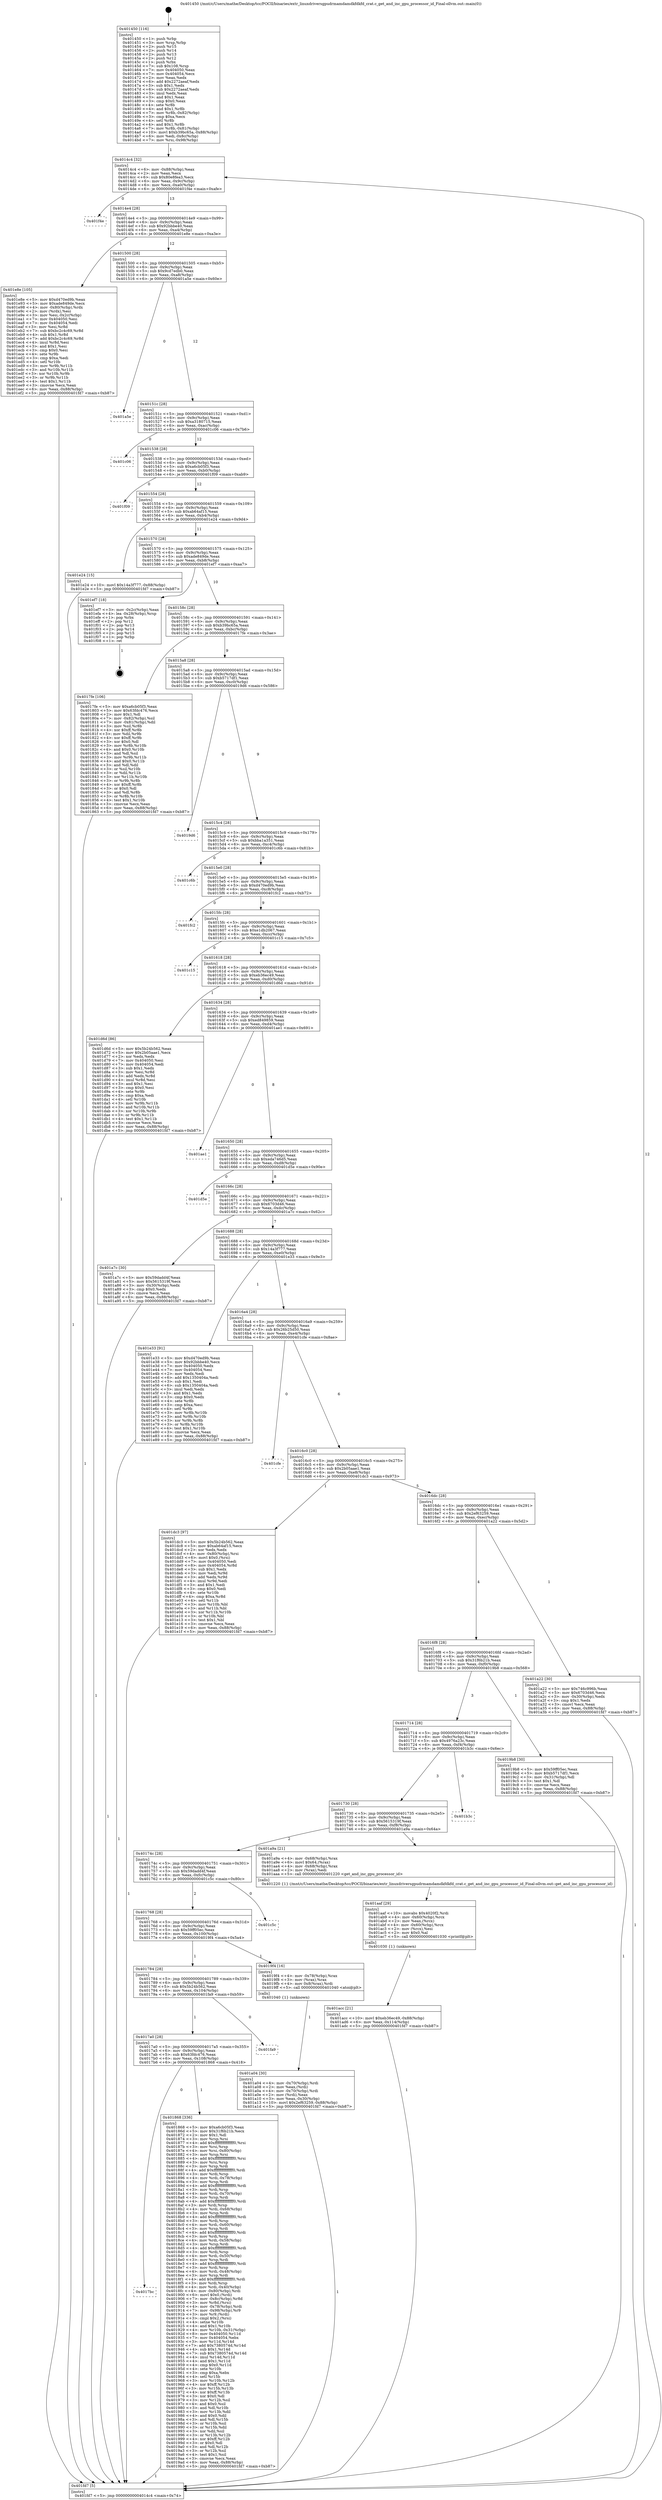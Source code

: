digraph "0x401450" {
  label = "0x401450 (/mnt/c/Users/mathe/Desktop/tcc/POCII/binaries/extr_linuxdriversgpudrmamdamdkfdkfd_crat.c_get_and_inc_gpu_processor_id_Final-ollvm.out::main(0))"
  labelloc = "t"
  node[shape=record]

  Entry [label="",width=0.3,height=0.3,shape=circle,fillcolor=black,style=filled]
  "0x4014c4" [label="{
     0x4014c4 [32]\l
     | [instrs]\l
     &nbsp;&nbsp;0x4014c4 \<+6\>: mov -0x88(%rbp),%eax\l
     &nbsp;&nbsp;0x4014ca \<+2\>: mov %eax,%ecx\l
     &nbsp;&nbsp;0x4014cc \<+6\>: sub $0x80e8fea3,%ecx\l
     &nbsp;&nbsp;0x4014d2 \<+6\>: mov %eax,-0x9c(%rbp)\l
     &nbsp;&nbsp;0x4014d8 \<+6\>: mov %ecx,-0xa0(%rbp)\l
     &nbsp;&nbsp;0x4014de \<+6\>: je 0000000000401f4e \<main+0xafe\>\l
  }"]
  "0x401f4e" [label="{
     0x401f4e\l
  }", style=dashed]
  "0x4014e4" [label="{
     0x4014e4 [28]\l
     | [instrs]\l
     &nbsp;&nbsp;0x4014e4 \<+5\>: jmp 00000000004014e9 \<main+0x99\>\l
     &nbsp;&nbsp;0x4014e9 \<+6\>: mov -0x9c(%rbp),%eax\l
     &nbsp;&nbsp;0x4014ef \<+5\>: sub $0x92bbbe40,%eax\l
     &nbsp;&nbsp;0x4014f4 \<+6\>: mov %eax,-0xa4(%rbp)\l
     &nbsp;&nbsp;0x4014fa \<+6\>: je 0000000000401e8e \<main+0xa3e\>\l
  }"]
  Exit [label="",width=0.3,height=0.3,shape=circle,fillcolor=black,style=filled,peripheries=2]
  "0x401e8e" [label="{
     0x401e8e [105]\l
     | [instrs]\l
     &nbsp;&nbsp;0x401e8e \<+5\>: mov $0xd470ed9b,%eax\l
     &nbsp;&nbsp;0x401e93 \<+5\>: mov $0xade849de,%ecx\l
     &nbsp;&nbsp;0x401e98 \<+4\>: mov -0x80(%rbp),%rdx\l
     &nbsp;&nbsp;0x401e9c \<+2\>: mov (%rdx),%esi\l
     &nbsp;&nbsp;0x401e9e \<+3\>: mov %esi,-0x2c(%rbp)\l
     &nbsp;&nbsp;0x401ea1 \<+7\>: mov 0x404050,%esi\l
     &nbsp;&nbsp;0x401ea8 \<+7\>: mov 0x404054,%edi\l
     &nbsp;&nbsp;0x401eaf \<+3\>: mov %esi,%r8d\l
     &nbsp;&nbsp;0x401eb2 \<+7\>: sub $0xbc2c4c69,%r8d\l
     &nbsp;&nbsp;0x401eb9 \<+4\>: sub $0x1,%r8d\l
     &nbsp;&nbsp;0x401ebd \<+7\>: add $0xbc2c4c69,%r8d\l
     &nbsp;&nbsp;0x401ec4 \<+4\>: imul %r8d,%esi\l
     &nbsp;&nbsp;0x401ec8 \<+3\>: and $0x1,%esi\l
     &nbsp;&nbsp;0x401ecb \<+3\>: cmp $0x0,%esi\l
     &nbsp;&nbsp;0x401ece \<+4\>: sete %r9b\l
     &nbsp;&nbsp;0x401ed2 \<+3\>: cmp $0xa,%edi\l
     &nbsp;&nbsp;0x401ed5 \<+4\>: setl %r10b\l
     &nbsp;&nbsp;0x401ed9 \<+3\>: mov %r9b,%r11b\l
     &nbsp;&nbsp;0x401edc \<+3\>: and %r10b,%r11b\l
     &nbsp;&nbsp;0x401edf \<+3\>: xor %r10b,%r9b\l
     &nbsp;&nbsp;0x401ee2 \<+3\>: or %r9b,%r11b\l
     &nbsp;&nbsp;0x401ee5 \<+4\>: test $0x1,%r11b\l
     &nbsp;&nbsp;0x401ee9 \<+3\>: cmovne %ecx,%eax\l
     &nbsp;&nbsp;0x401eec \<+6\>: mov %eax,-0x88(%rbp)\l
     &nbsp;&nbsp;0x401ef2 \<+5\>: jmp 0000000000401fd7 \<main+0xb87\>\l
  }"]
  "0x401500" [label="{
     0x401500 [28]\l
     | [instrs]\l
     &nbsp;&nbsp;0x401500 \<+5\>: jmp 0000000000401505 \<main+0xb5\>\l
     &nbsp;&nbsp;0x401505 \<+6\>: mov -0x9c(%rbp),%eax\l
     &nbsp;&nbsp;0x40150b \<+5\>: sub $0x9cd7edb0,%eax\l
     &nbsp;&nbsp;0x401510 \<+6\>: mov %eax,-0xa8(%rbp)\l
     &nbsp;&nbsp;0x401516 \<+6\>: je 0000000000401a5e \<main+0x60e\>\l
  }"]
  "0x401acc" [label="{
     0x401acc [21]\l
     | [instrs]\l
     &nbsp;&nbsp;0x401acc \<+10\>: movl $0xeb36ec49,-0x88(%rbp)\l
     &nbsp;&nbsp;0x401ad6 \<+6\>: mov %eax,-0x114(%rbp)\l
     &nbsp;&nbsp;0x401adc \<+5\>: jmp 0000000000401fd7 \<main+0xb87\>\l
  }"]
  "0x401a5e" [label="{
     0x401a5e\l
  }", style=dashed]
  "0x40151c" [label="{
     0x40151c [28]\l
     | [instrs]\l
     &nbsp;&nbsp;0x40151c \<+5\>: jmp 0000000000401521 \<main+0xd1\>\l
     &nbsp;&nbsp;0x401521 \<+6\>: mov -0x9c(%rbp),%eax\l
     &nbsp;&nbsp;0x401527 \<+5\>: sub $0xa3180715,%eax\l
     &nbsp;&nbsp;0x40152c \<+6\>: mov %eax,-0xac(%rbp)\l
     &nbsp;&nbsp;0x401532 \<+6\>: je 0000000000401c06 \<main+0x7b6\>\l
  }"]
  "0x401aaf" [label="{
     0x401aaf [29]\l
     | [instrs]\l
     &nbsp;&nbsp;0x401aaf \<+10\>: movabs $0x4020f2,%rdi\l
     &nbsp;&nbsp;0x401ab9 \<+4\>: mov -0x60(%rbp),%rcx\l
     &nbsp;&nbsp;0x401abd \<+2\>: mov %eax,(%rcx)\l
     &nbsp;&nbsp;0x401abf \<+4\>: mov -0x60(%rbp),%rcx\l
     &nbsp;&nbsp;0x401ac3 \<+2\>: mov (%rcx),%esi\l
     &nbsp;&nbsp;0x401ac5 \<+2\>: mov $0x0,%al\l
     &nbsp;&nbsp;0x401ac7 \<+5\>: call 0000000000401030 \<printf@plt\>\l
     | [calls]\l
     &nbsp;&nbsp;0x401030 \{1\} (unknown)\l
  }"]
  "0x401c06" [label="{
     0x401c06\l
  }", style=dashed]
  "0x401538" [label="{
     0x401538 [28]\l
     | [instrs]\l
     &nbsp;&nbsp;0x401538 \<+5\>: jmp 000000000040153d \<main+0xed\>\l
     &nbsp;&nbsp;0x40153d \<+6\>: mov -0x9c(%rbp),%eax\l
     &nbsp;&nbsp;0x401543 \<+5\>: sub $0xa6cb05f3,%eax\l
     &nbsp;&nbsp;0x401548 \<+6\>: mov %eax,-0xb0(%rbp)\l
     &nbsp;&nbsp;0x40154e \<+6\>: je 0000000000401f09 \<main+0xab9\>\l
  }"]
  "0x401a04" [label="{
     0x401a04 [30]\l
     | [instrs]\l
     &nbsp;&nbsp;0x401a04 \<+4\>: mov -0x70(%rbp),%rdi\l
     &nbsp;&nbsp;0x401a08 \<+2\>: mov %eax,(%rdi)\l
     &nbsp;&nbsp;0x401a0a \<+4\>: mov -0x70(%rbp),%rdi\l
     &nbsp;&nbsp;0x401a0e \<+2\>: mov (%rdi),%eax\l
     &nbsp;&nbsp;0x401a10 \<+3\>: mov %eax,-0x30(%rbp)\l
     &nbsp;&nbsp;0x401a13 \<+10\>: movl $0x2ef63259,-0x88(%rbp)\l
     &nbsp;&nbsp;0x401a1d \<+5\>: jmp 0000000000401fd7 \<main+0xb87\>\l
  }"]
  "0x401f09" [label="{
     0x401f09\l
  }", style=dashed]
  "0x401554" [label="{
     0x401554 [28]\l
     | [instrs]\l
     &nbsp;&nbsp;0x401554 \<+5\>: jmp 0000000000401559 \<main+0x109\>\l
     &nbsp;&nbsp;0x401559 \<+6\>: mov -0x9c(%rbp),%eax\l
     &nbsp;&nbsp;0x40155f \<+5\>: sub $0xab64af15,%eax\l
     &nbsp;&nbsp;0x401564 \<+6\>: mov %eax,-0xb4(%rbp)\l
     &nbsp;&nbsp;0x40156a \<+6\>: je 0000000000401e24 \<main+0x9d4\>\l
  }"]
  "0x4017bc" [label="{
     0x4017bc\l
  }", style=dashed]
  "0x401e24" [label="{
     0x401e24 [15]\l
     | [instrs]\l
     &nbsp;&nbsp;0x401e24 \<+10\>: movl $0x14a3f777,-0x88(%rbp)\l
     &nbsp;&nbsp;0x401e2e \<+5\>: jmp 0000000000401fd7 \<main+0xb87\>\l
  }"]
  "0x401570" [label="{
     0x401570 [28]\l
     | [instrs]\l
     &nbsp;&nbsp;0x401570 \<+5\>: jmp 0000000000401575 \<main+0x125\>\l
     &nbsp;&nbsp;0x401575 \<+6\>: mov -0x9c(%rbp),%eax\l
     &nbsp;&nbsp;0x40157b \<+5\>: sub $0xade849de,%eax\l
     &nbsp;&nbsp;0x401580 \<+6\>: mov %eax,-0xb8(%rbp)\l
     &nbsp;&nbsp;0x401586 \<+6\>: je 0000000000401ef7 \<main+0xaa7\>\l
  }"]
  "0x401868" [label="{
     0x401868 [336]\l
     | [instrs]\l
     &nbsp;&nbsp;0x401868 \<+5\>: mov $0xa6cb05f3,%eax\l
     &nbsp;&nbsp;0x40186d \<+5\>: mov $0x31f6b21b,%ecx\l
     &nbsp;&nbsp;0x401872 \<+2\>: mov $0x1,%dl\l
     &nbsp;&nbsp;0x401874 \<+3\>: mov %rsp,%rsi\l
     &nbsp;&nbsp;0x401877 \<+4\>: add $0xfffffffffffffff0,%rsi\l
     &nbsp;&nbsp;0x40187b \<+3\>: mov %rsi,%rsp\l
     &nbsp;&nbsp;0x40187e \<+4\>: mov %rsi,-0x80(%rbp)\l
     &nbsp;&nbsp;0x401882 \<+3\>: mov %rsp,%rsi\l
     &nbsp;&nbsp;0x401885 \<+4\>: add $0xfffffffffffffff0,%rsi\l
     &nbsp;&nbsp;0x401889 \<+3\>: mov %rsi,%rsp\l
     &nbsp;&nbsp;0x40188c \<+3\>: mov %rsp,%rdi\l
     &nbsp;&nbsp;0x40188f \<+4\>: add $0xfffffffffffffff0,%rdi\l
     &nbsp;&nbsp;0x401893 \<+3\>: mov %rdi,%rsp\l
     &nbsp;&nbsp;0x401896 \<+4\>: mov %rdi,-0x78(%rbp)\l
     &nbsp;&nbsp;0x40189a \<+3\>: mov %rsp,%rdi\l
     &nbsp;&nbsp;0x40189d \<+4\>: add $0xfffffffffffffff0,%rdi\l
     &nbsp;&nbsp;0x4018a1 \<+3\>: mov %rdi,%rsp\l
     &nbsp;&nbsp;0x4018a4 \<+4\>: mov %rdi,-0x70(%rbp)\l
     &nbsp;&nbsp;0x4018a8 \<+3\>: mov %rsp,%rdi\l
     &nbsp;&nbsp;0x4018ab \<+4\>: add $0xfffffffffffffff0,%rdi\l
     &nbsp;&nbsp;0x4018af \<+3\>: mov %rdi,%rsp\l
     &nbsp;&nbsp;0x4018b2 \<+4\>: mov %rdi,-0x68(%rbp)\l
     &nbsp;&nbsp;0x4018b6 \<+3\>: mov %rsp,%rdi\l
     &nbsp;&nbsp;0x4018b9 \<+4\>: add $0xfffffffffffffff0,%rdi\l
     &nbsp;&nbsp;0x4018bd \<+3\>: mov %rdi,%rsp\l
     &nbsp;&nbsp;0x4018c0 \<+4\>: mov %rdi,-0x60(%rbp)\l
     &nbsp;&nbsp;0x4018c4 \<+3\>: mov %rsp,%rdi\l
     &nbsp;&nbsp;0x4018c7 \<+4\>: add $0xfffffffffffffff0,%rdi\l
     &nbsp;&nbsp;0x4018cb \<+3\>: mov %rdi,%rsp\l
     &nbsp;&nbsp;0x4018ce \<+4\>: mov %rdi,-0x58(%rbp)\l
     &nbsp;&nbsp;0x4018d2 \<+3\>: mov %rsp,%rdi\l
     &nbsp;&nbsp;0x4018d5 \<+4\>: add $0xfffffffffffffff0,%rdi\l
     &nbsp;&nbsp;0x4018d9 \<+3\>: mov %rdi,%rsp\l
     &nbsp;&nbsp;0x4018dc \<+4\>: mov %rdi,-0x50(%rbp)\l
     &nbsp;&nbsp;0x4018e0 \<+3\>: mov %rsp,%rdi\l
     &nbsp;&nbsp;0x4018e3 \<+4\>: add $0xfffffffffffffff0,%rdi\l
     &nbsp;&nbsp;0x4018e7 \<+3\>: mov %rdi,%rsp\l
     &nbsp;&nbsp;0x4018ea \<+4\>: mov %rdi,-0x48(%rbp)\l
     &nbsp;&nbsp;0x4018ee \<+3\>: mov %rsp,%rdi\l
     &nbsp;&nbsp;0x4018f1 \<+4\>: add $0xfffffffffffffff0,%rdi\l
     &nbsp;&nbsp;0x4018f5 \<+3\>: mov %rdi,%rsp\l
     &nbsp;&nbsp;0x4018f8 \<+4\>: mov %rdi,-0x40(%rbp)\l
     &nbsp;&nbsp;0x4018fc \<+4\>: mov -0x80(%rbp),%rdi\l
     &nbsp;&nbsp;0x401900 \<+6\>: movl $0x0,(%rdi)\l
     &nbsp;&nbsp;0x401906 \<+7\>: mov -0x8c(%rbp),%r8d\l
     &nbsp;&nbsp;0x40190d \<+3\>: mov %r8d,(%rsi)\l
     &nbsp;&nbsp;0x401910 \<+4\>: mov -0x78(%rbp),%rdi\l
     &nbsp;&nbsp;0x401914 \<+7\>: mov -0x98(%rbp),%r9\l
     &nbsp;&nbsp;0x40191b \<+3\>: mov %r9,(%rdi)\l
     &nbsp;&nbsp;0x40191e \<+3\>: cmpl $0x2,(%rsi)\l
     &nbsp;&nbsp;0x401921 \<+4\>: setne %r10b\l
     &nbsp;&nbsp;0x401925 \<+4\>: and $0x1,%r10b\l
     &nbsp;&nbsp;0x401929 \<+4\>: mov %r10b,-0x31(%rbp)\l
     &nbsp;&nbsp;0x40192d \<+8\>: mov 0x404050,%r11d\l
     &nbsp;&nbsp;0x401935 \<+7\>: mov 0x404054,%ebx\l
     &nbsp;&nbsp;0x40193c \<+3\>: mov %r11d,%r14d\l
     &nbsp;&nbsp;0x40193f \<+7\>: add $0x7380574d,%r14d\l
     &nbsp;&nbsp;0x401946 \<+4\>: sub $0x1,%r14d\l
     &nbsp;&nbsp;0x40194a \<+7\>: sub $0x7380574d,%r14d\l
     &nbsp;&nbsp;0x401951 \<+4\>: imul %r14d,%r11d\l
     &nbsp;&nbsp;0x401955 \<+4\>: and $0x1,%r11d\l
     &nbsp;&nbsp;0x401959 \<+4\>: cmp $0x0,%r11d\l
     &nbsp;&nbsp;0x40195d \<+4\>: sete %r10b\l
     &nbsp;&nbsp;0x401961 \<+3\>: cmp $0xa,%ebx\l
     &nbsp;&nbsp;0x401964 \<+4\>: setl %r15b\l
     &nbsp;&nbsp;0x401968 \<+3\>: mov %r10b,%r12b\l
     &nbsp;&nbsp;0x40196b \<+4\>: xor $0xff,%r12b\l
     &nbsp;&nbsp;0x40196f \<+3\>: mov %r15b,%r13b\l
     &nbsp;&nbsp;0x401972 \<+4\>: xor $0xff,%r13b\l
     &nbsp;&nbsp;0x401976 \<+3\>: xor $0x0,%dl\l
     &nbsp;&nbsp;0x401979 \<+3\>: mov %r12b,%sil\l
     &nbsp;&nbsp;0x40197c \<+4\>: and $0x0,%sil\l
     &nbsp;&nbsp;0x401980 \<+3\>: and %dl,%r10b\l
     &nbsp;&nbsp;0x401983 \<+3\>: mov %r13b,%dil\l
     &nbsp;&nbsp;0x401986 \<+4\>: and $0x0,%dil\l
     &nbsp;&nbsp;0x40198a \<+3\>: and %dl,%r15b\l
     &nbsp;&nbsp;0x40198d \<+3\>: or %r10b,%sil\l
     &nbsp;&nbsp;0x401990 \<+3\>: or %r15b,%dil\l
     &nbsp;&nbsp;0x401993 \<+3\>: xor %dil,%sil\l
     &nbsp;&nbsp;0x401996 \<+3\>: or %r13b,%r12b\l
     &nbsp;&nbsp;0x401999 \<+4\>: xor $0xff,%r12b\l
     &nbsp;&nbsp;0x40199d \<+3\>: or $0x0,%dl\l
     &nbsp;&nbsp;0x4019a0 \<+3\>: and %dl,%r12b\l
     &nbsp;&nbsp;0x4019a3 \<+3\>: or %r12b,%sil\l
     &nbsp;&nbsp;0x4019a6 \<+4\>: test $0x1,%sil\l
     &nbsp;&nbsp;0x4019aa \<+3\>: cmovne %ecx,%eax\l
     &nbsp;&nbsp;0x4019ad \<+6\>: mov %eax,-0x88(%rbp)\l
     &nbsp;&nbsp;0x4019b3 \<+5\>: jmp 0000000000401fd7 \<main+0xb87\>\l
  }"]
  "0x401ef7" [label="{
     0x401ef7 [18]\l
     | [instrs]\l
     &nbsp;&nbsp;0x401ef7 \<+3\>: mov -0x2c(%rbp),%eax\l
     &nbsp;&nbsp;0x401efa \<+4\>: lea -0x28(%rbp),%rsp\l
     &nbsp;&nbsp;0x401efe \<+1\>: pop %rbx\l
     &nbsp;&nbsp;0x401eff \<+2\>: pop %r12\l
     &nbsp;&nbsp;0x401f01 \<+2\>: pop %r13\l
     &nbsp;&nbsp;0x401f03 \<+2\>: pop %r14\l
     &nbsp;&nbsp;0x401f05 \<+2\>: pop %r15\l
     &nbsp;&nbsp;0x401f07 \<+1\>: pop %rbp\l
     &nbsp;&nbsp;0x401f08 \<+1\>: ret\l
  }"]
  "0x40158c" [label="{
     0x40158c [28]\l
     | [instrs]\l
     &nbsp;&nbsp;0x40158c \<+5\>: jmp 0000000000401591 \<main+0x141\>\l
     &nbsp;&nbsp;0x401591 \<+6\>: mov -0x9c(%rbp),%eax\l
     &nbsp;&nbsp;0x401597 \<+5\>: sub $0xb39bc65a,%eax\l
     &nbsp;&nbsp;0x40159c \<+6\>: mov %eax,-0xbc(%rbp)\l
     &nbsp;&nbsp;0x4015a2 \<+6\>: je 00000000004017fe \<main+0x3ae\>\l
  }"]
  "0x4017a0" [label="{
     0x4017a0 [28]\l
     | [instrs]\l
     &nbsp;&nbsp;0x4017a0 \<+5\>: jmp 00000000004017a5 \<main+0x355\>\l
     &nbsp;&nbsp;0x4017a5 \<+6\>: mov -0x9c(%rbp),%eax\l
     &nbsp;&nbsp;0x4017ab \<+5\>: sub $0x63fdc476,%eax\l
     &nbsp;&nbsp;0x4017b0 \<+6\>: mov %eax,-0x108(%rbp)\l
     &nbsp;&nbsp;0x4017b6 \<+6\>: je 0000000000401868 \<main+0x418\>\l
  }"]
  "0x4017fe" [label="{
     0x4017fe [106]\l
     | [instrs]\l
     &nbsp;&nbsp;0x4017fe \<+5\>: mov $0xa6cb05f3,%eax\l
     &nbsp;&nbsp;0x401803 \<+5\>: mov $0x63fdc476,%ecx\l
     &nbsp;&nbsp;0x401808 \<+2\>: mov $0x1,%dl\l
     &nbsp;&nbsp;0x40180a \<+7\>: mov -0x82(%rbp),%sil\l
     &nbsp;&nbsp;0x401811 \<+7\>: mov -0x81(%rbp),%dil\l
     &nbsp;&nbsp;0x401818 \<+3\>: mov %sil,%r8b\l
     &nbsp;&nbsp;0x40181b \<+4\>: xor $0xff,%r8b\l
     &nbsp;&nbsp;0x40181f \<+3\>: mov %dil,%r9b\l
     &nbsp;&nbsp;0x401822 \<+4\>: xor $0xff,%r9b\l
     &nbsp;&nbsp;0x401826 \<+3\>: xor $0x0,%dl\l
     &nbsp;&nbsp;0x401829 \<+3\>: mov %r8b,%r10b\l
     &nbsp;&nbsp;0x40182c \<+4\>: and $0x0,%r10b\l
     &nbsp;&nbsp;0x401830 \<+3\>: and %dl,%sil\l
     &nbsp;&nbsp;0x401833 \<+3\>: mov %r9b,%r11b\l
     &nbsp;&nbsp;0x401836 \<+4\>: and $0x0,%r11b\l
     &nbsp;&nbsp;0x40183a \<+3\>: and %dl,%dil\l
     &nbsp;&nbsp;0x40183d \<+3\>: or %sil,%r10b\l
     &nbsp;&nbsp;0x401840 \<+3\>: or %dil,%r11b\l
     &nbsp;&nbsp;0x401843 \<+3\>: xor %r11b,%r10b\l
     &nbsp;&nbsp;0x401846 \<+3\>: or %r9b,%r8b\l
     &nbsp;&nbsp;0x401849 \<+4\>: xor $0xff,%r8b\l
     &nbsp;&nbsp;0x40184d \<+3\>: or $0x0,%dl\l
     &nbsp;&nbsp;0x401850 \<+3\>: and %dl,%r8b\l
     &nbsp;&nbsp;0x401853 \<+3\>: or %r8b,%r10b\l
     &nbsp;&nbsp;0x401856 \<+4\>: test $0x1,%r10b\l
     &nbsp;&nbsp;0x40185a \<+3\>: cmovne %ecx,%eax\l
     &nbsp;&nbsp;0x40185d \<+6\>: mov %eax,-0x88(%rbp)\l
     &nbsp;&nbsp;0x401863 \<+5\>: jmp 0000000000401fd7 \<main+0xb87\>\l
  }"]
  "0x4015a8" [label="{
     0x4015a8 [28]\l
     | [instrs]\l
     &nbsp;&nbsp;0x4015a8 \<+5\>: jmp 00000000004015ad \<main+0x15d\>\l
     &nbsp;&nbsp;0x4015ad \<+6\>: mov -0x9c(%rbp),%eax\l
     &nbsp;&nbsp;0x4015b3 \<+5\>: sub $0xb5717df1,%eax\l
     &nbsp;&nbsp;0x4015b8 \<+6\>: mov %eax,-0xc0(%rbp)\l
     &nbsp;&nbsp;0x4015be \<+6\>: je 00000000004019d6 \<main+0x586\>\l
  }"]
  "0x401fd7" [label="{
     0x401fd7 [5]\l
     | [instrs]\l
     &nbsp;&nbsp;0x401fd7 \<+5\>: jmp 00000000004014c4 \<main+0x74\>\l
  }"]
  "0x401450" [label="{
     0x401450 [116]\l
     | [instrs]\l
     &nbsp;&nbsp;0x401450 \<+1\>: push %rbp\l
     &nbsp;&nbsp;0x401451 \<+3\>: mov %rsp,%rbp\l
     &nbsp;&nbsp;0x401454 \<+2\>: push %r15\l
     &nbsp;&nbsp;0x401456 \<+2\>: push %r14\l
     &nbsp;&nbsp;0x401458 \<+2\>: push %r13\l
     &nbsp;&nbsp;0x40145a \<+2\>: push %r12\l
     &nbsp;&nbsp;0x40145c \<+1\>: push %rbx\l
     &nbsp;&nbsp;0x40145d \<+7\>: sub $0x108,%rsp\l
     &nbsp;&nbsp;0x401464 \<+7\>: mov 0x404050,%eax\l
     &nbsp;&nbsp;0x40146b \<+7\>: mov 0x404054,%ecx\l
     &nbsp;&nbsp;0x401472 \<+2\>: mov %eax,%edx\l
     &nbsp;&nbsp;0x401474 \<+6\>: add $0x2272aeaf,%edx\l
     &nbsp;&nbsp;0x40147a \<+3\>: sub $0x1,%edx\l
     &nbsp;&nbsp;0x40147d \<+6\>: sub $0x2272aeaf,%edx\l
     &nbsp;&nbsp;0x401483 \<+3\>: imul %edx,%eax\l
     &nbsp;&nbsp;0x401486 \<+3\>: and $0x1,%eax\l
     &nbsp;&nbsp;0x401489 \<+3\>: cmp $0x0,%eax\l
     &nbsp;&nbsp;0x40148c \<+4\>: sete %r8b\l
     &nbsp;&nbsp;0x401490 \<+4\>: and $0x1,%r8b\l
     &nbsp;&nbsp;0x401494 \<+7\>: mov %r8b,-0x82(%rbp)\l
     &nbsp;&nbsp;0x40149b \<+3\>: cmp $0xa,%ecx\l
     &nbsp;&nbsp;0x40149e \<+4\>: setl %r8b\l
     &nbsp;&nbsp;0x4014a2 \<+4\>: and $0x1,%r8b\l
     &nbsp;&nbsp;0x4014a6 \<+7\>: mov %r8b,-0x81(%rbp)\l
     &nbsp;&nbsp;0x4014ad \<+10\>: movl $0xb39bc65a,-0x88(%rbp)\l
     &nbsp;&nbsp;0x4014b7 \<+6\>: mov %edi,-0x8c(%rbp)\l
     &nbsp;&nbsp;0x4014bd \<+7\>: mov %rsi,-0x98(%rbp)\l
  }"]
  "0x401fa9" [label="{
     0x401fa9\l
  }", style=dashed]
  "0x4019d6" [label="{
     0x4019d6\l
  }", style=dashed]
  "0x4015c4" [label="{
     0x4015c4 [28]\l
     | [instrs]\l
     &nbsp;&nbsp;0x4015c4 \<+5\>: jmp 00000000004015c9 \<main+0x179\>\l
     &nbsp;&nbsp;0x4015c9 \<+6\>: mov -0x9c(%rbp),%eax\l
     &nbsp;&nbsp;0x4015cf \<+5\>: sub $0xbba1a351,%eax\l
     &nbsp;&nbsp;0x4015d4 \<+6\>: mov %eax,-0xc4(%rbp)\l
     &nbsp;&nbsp;0x4015da \<+6\>: je 0000000000401c6b \<main+0x81b\>\l
  }"]
  "0x401784" [label="{
     0x401784 [28]\l
     | [instrs]\l
     &nbsp;&nbsp;0x401784 \<+5\>: jmp 0000000000401789 \<main+0x339\>\l
     &nbsp;&nbsp;0x401789 \<+6\>: mov -0x9c(%rbp),%eax\l
     &nbsp;&nbsp;0x40178f \<+5\>: sub $0x5b24b562,%eax\l
     &nbsp;&nbsp;0x401794 \<+6\>: mov %eax,-0x104(%rbp)\l
     &nbsp;&nbsp;0x40179a \<+6\>: je 0000000000401fa9 \<main+0xb59\>\l
  }"]
  "0x401c6b" [label="{
     0x401c6b\l
  }", style=dashed]
  "0x4015e0" [label="{
     0x4015e0 [28]\l
     | [instrs]\l
     &nbsp;&nbsp;0x4015e0 \<+5\>: jmp 00000000004015e5 \<main+0x195\>\l
     &nbsp;&nbsp;0x4015e5 \<+6\>: mov -0x9c(%rbp),%eax\l
     &nbsp;&nbsp;0x4015eb \<+5\>: sub $0xd470ed9b,%eax\l
     &nbsp;&nbsp;0x4015f0 \<+6\>: mov %eax,-0xc8(%rbp)\l
     &nbsp;&nbsp;0x4015f6 \<+6\>: je 0000000000401fc2 \<main+0xb72\>\l
  }"]
  "0x4019f4" [label="{
     0x4019f4 [16]\l
     | [instrs]\l
     &nbsp;&nbsp;0x4019f4 \<+4\>: mov -0x78(%rbp),%rax\l
     &nbsp;&nbsp;0x4019f8 \<+3\>: mov (%rax),%rax\l
     &nbsp;&nbsp;0x4019fb \<+4\>: mov 0x8(%rax),%rdi\l
     &nbsp;&nbsp;0x4019ff \<+5\>: call 0000000000401040 \<atoi@plt\>\l
     | [calls]\l
     &nbsp;&nbsp;0x401040 \{1\} (unknown)\l
  }"]
  "0x401fc2" [label="{
     0x401fc2\l
  }", style=dashed]
  "0x4015fc" [label="{
     0x4015fc [28]\l
     | [instrs]\l
     &nbsp;&nbsp;0x4015fc \<+5\>: jmp 0000000000401601 \<main+0x1b1\>\l
     &nbsp;&nbsp;0x401601 \<+6\>: mov -0x9c(%rbp),%eax\l
     &nbsp;&nbsp;0x401607 \<+5\>: sub $0xe1db2067,%eax\l
     &nbsp;&nbsp;0x40160c \<+6\>: mov %eax,-0xcc(%rbp)\l
     &nbsp;&nbsp;0x401612 \<+6\>: je 0000000000401c15 \<main+0x7c5\>\l
  }"]
  "0x401768" [label="{
     0x401768 [28]\l
     | [instrs]\l
     &nbsp;&nbsp;0x401768 \<+5\>: jmp 000000000040176d \<main+0x31d\>\l
     &nbsp;&nbsp;0x40176d \<+6\>: mov -0x9c(%rbp),%eax\l
     &nbsp;&nbsp;0x401773 \<+5\>: sub $0x59ff05ec,%eax\l
     &nbsp;&nbsp;0x401778 \<+6\>: mov %eax,-0x100(%rbp)\l
     &nbsp;&nbsp;0x40177e \<+6\>: je 00000000004019f4 \<main+0x5a4\>\l
  }"]
  "0x401c15" [label="{
     0x401c15\l
  }", style=dashed]
  "0x401618" [label="{
     0x401618 [28]\l
     | [instrs]\l
     &nbsp;&nbsp;0x401618 \<+5\>: jmp 000000000040161d \<main+0x1cd\>\l
     &nbsp;&nbsp;0x40161d \<+6\>: mov -0x9c(%rbp),%eax\l
     &nbsp;&nbsp;0x401623 \<+5\>: sub $0xeb36ec49,%eax\l
     &nbsp;&nbsp;0x401628 \<+6\>: mov %eax,-0xd0(%rbp)\l
     &nbsp;&nbsp;0x40162e \<+6\>: je 0000000000401d6d \<main+0x91d\>\l
  }"]
  "0x401c5c" [label="{
     0x401c5c\l
  }", style=dashed]
  "0x401d6d" [label="{
     0x401d6d [86]\l
     | [instrs]\l
     &nbsp;&nbsp;0x401d6d \<+5\>: mov $0x5b24b562,%eax\l
     &nbsp;&nbsp;0x401d72 \<+5\>: mov $0x2b05aae1,%ecx\l
     &nbsp;&nbsp;0x401d77 \<+2\>: xor %edx,%edx\l
     &nbsp;&nbsp;0x401d79 \<+7\>: mov 0x404050,%esi\l
     &nbsp;&nbsp;0x401d80 \<+7\>: mov 0x404054,%edi\l
     &nbsp;&nbsp;0x401d87 \<+3\>: sub $0x1,%edx\l
     &nbsp;&nbsp;0x401d8a \<+3\>: mov %esi,%r8d\l
     &nbsp;&nbsp;0x401d8d \<+3\>: add %edx,%r8d\l
     &nbsp;&nbsp;0x401d90 \<+4\>: imul %r8d,%esi\l
     &nbsp;&nbsp;0x401d94 \<+3\>: and $0x1,%esi\l
     &nbsp;&nbsp;0x401d97 \<+3\>: cmp $0x0,%esi\l
     &nbsp;&nbsp;0x401d9a \<+4\>: sete %r9b\l
     &nbsp;&nbsp;0x401d9e \<+3\>: cmp $0xa,%edi\l
     &nbsp;&nbsp;0x401da1 \<+4\>: setl %r10b\l
     &nbsp;&nbsp;0x401da5 \<+3\>: mov %r9b,%r11b\l
     &nbsp;&nbsp;0x401da8 \<+3\>: and %r10b,%r11b\l
     &nbsp;&nbsp;0x401dab \<+3\>: xor %r10b,%r9b\l
     &nbsp;&nbsp;0x401dae \<+3\>: or %r9b,%r11b\l
     &nbsp;&nbsp;0x401db1 \<+4\>: test $0x1,%r11b\l
     &nbsp;&nbsp;0x401db5 \<+3\>: cmovne %ecx,%eax\l
     &nbsp;&nbsp;0x401db8 \<+6\>: mov %eax,-0x88(%rbp)\l
     &nbsp;&nbsp;0x401dbe \<+5\>: jmp 0000000000401fd7 \<main+0xb87\>\l
  }"]
  "0x401634" [label="{
     0x401634 [28]\l
     | [instrs]\l
     &nbsp;&nbsp;0x401634 \<+5\>: jmp 0000000000401639 \<main+0x1e9\>\l
     &nbsp;&nbsp;0x401639 \<+6\>: mov -0x9c(%rbp),%eax\l
     &nbsp;&nbsp;0x40163f \<+5\>: sub $0xed849859,%eax\l
     &nbsp;&nbsp;0x401644 \<+6\>: mov %eax,-0xd4(%rbp)\l
     &nbsp;&nbsp;0x40164a \<+6\>: je 0000000000401ae1 \<main+0x691\>\l
  }"]
  "0x40174c" [label="{
     0x40174c [28]\l
     | [instrs]\l
     &nbsp;&nbsp;0x40174c \<+5\>: jmp 0000000000401751 \<main+0x301\>\l
     &nbsp;&nbsp;0x401751 \<+6\>: mov -0x9c(%rbp),%eax\l
     &nbsp;&nbsp;0x401757 \<+5\>: sub $0x59dadd4f,%eax\l
     &nbsp;&nbsp;0x40175c \<+6\>: mov %eax,-0xfc(%rbp)\l
     &nbsp;&nbsp;0x401762 \<+6\>: je 0000000000401c5c \<main+0x80c\>\l
  }"]
  "0x401ae1" [label="{
     0x401ae1\l
  }", style=dashed]
  "0x401650" [label="{
     0x401650 [28]\l
     | [instrs]\l
     &nbsp;&nbsp;0x401650 \<+5\>: jmp 0000000000401655 \<main+0x205\>\l
     &nbsp;&nbsp;0x401655 \<+6\>: mov -0x9c(%rbp),%eax\l
     &nbsp;&nbsp;0x40165b \<+5\>: sub $0xeda746d5,%eax\l
     &nbsp;&nbsp;0x401660 \<+6\>: mov %eax,-0xd8(%rbp)\l
     &nbsp;&nbsp;0x401666 \<+6\>: je 0000000000401d5e \<main+0x90e\>\l
  }"]
  "0x401a9a" [label="{
     0x401a9a [21]\l
     | [instrs]\l
     &nbsp;&nbsp;0x401a9a \<+4\>: mov -0x68(%rbp),%rax\l
     &nbsp;&nbsp;0x401a9e \<+6\>: movl $0x64,(%rax)\l
     &nbsp;&nbsp;0x401aa4 \<+4\>: mov -0x68(%rbp),%rax\l
     &nbsp;&nbsp;0x401aa8 \<+2\>: mov (%rax),%edi\l
     &nbsp;&nbsp;0x401aaa \<+5\>: call 0000000000401220 \<get_and_inc_gpu_processor_id\>\l
     | [calls]\l
     &nbsp;&nbsp;0x401220 \{1\} (/mnt/c/Users/mathe/Desktop/tcc/POCII/binaries/extr_linuxdriversgpudrmamdamdkfdkfd_crat.c_get_and_inc_gpu_processor_id_Final-ollvm.out::get_and_inc_gpu_processor_id)\l
  }"]
  "0x401d5e" [label="{
     0x401d5e\l
  }", style=dashed]
  "0x40166c" [label="{
     0x40166c [28]\l
     | [instrs]\l
     &nbsp;&nbsp;0x40166c \<+5\>: jmp 0000000000401671 \<main+0x221\>\l
     &nbsp;&nbsp;0x401671 \<+6\>: mov -0x9c(%rbp),%eax\l
     &nbsp;&nbsp;0x401677 \<+5\>: sub $0x6703d46,%eax\l
     &nbsp;&nbsp;0x40167c \<+6\>: mov %eax,-0xdc(%rbp)\l
     &nbsp;&nbsp;0x401682 \<+6\>: je 0000000000401a7c \<main+0x62c\>\l
  }"]
  "0x401730" [label="{
     0x401730 [28]\l
     | [instrs]\l
     &nbsp;&nbsp;0x401730 \<+5\>: jmp 0000000000401735 \<main+0x2e5\>\l
     &nbsp;&nbsp;0x401735 \<+6\>: mov -0x9c(%rbp),%eax\l
     &nbsp;&nbsp;0x40173b \<+5\>: sub $0x5615319f,%eax\l
     &nbsp;&nbsp;0x401740 \<+6\>: mov %eax,-0xf8(%rbp)\l
     &nbsp;&nbsp;0x401746 \<+6\>: je 0000000000401a9a \<main+0x64a\>\l
  }"]
  "0x401a7c" [label="{
     0x401a7c [30]\l
     | [instrs]\l
     &nbsp;&nbsp;0x401a7c \<+5\>: mov $0x59dadd4f,%eax\l
     &nbsp;&nbsp;0x401a81 \<+5\>: mov $0x5615319f,%ecx\l
     &nbsp;&nbsp;0x401a86 \<+3\>: mov -0x30(%rbp),%edx\l
     &nbsp;&nbsp;0x401a89 \<+3\>: cmp $0x0,%edx\l
     &nbsp;&nbsp;0x401a8c \<+3\>: cmove %ecx,%eax\l
     &nbsp;&nbsp;0x401a8f \<+6\>: mov %eax,-0x88(%rbp)\l
     &nbsp;&nbsp;0x401a95 \<+5\>: jmp 0000000000401fd7 \<main+0xb87\>\l
  }"]
  "0x401688" [label="{
     0x401688 [28]\l
     | [instrs]\l
     &nbsp;&nbsp;0x401688 \<+5\>: jmp 000000000040168d \<main+0x23d\>\l
     &nbsp;&nbsp;0x40168d \<+6\>: mov -0x9c(%rbp),%eax\l
     &nbsp;&nbsp;0x401693 \<+5\>: sub $0x14a3f777,%eax\l
     &nbsp;&nbsp;0x401698 \<+6\>: mov %eax,-0xe0(%rbp)\l
     &nbsp;&nbsp;0x40169e \<+6\>: je 0000000000401e33 \<main+0x9e3\>\l
  }"]
  "0x401b3c" [label="{
     0x401b3c\l
  }", style=dashed]
  "0x401e33" [label="{
     0x401e33 [91]\l
     | [instrs]\l
     &nbsp;&nbsp;0x401e33 \<+5\>: mov $0xd470ed9b,%eax\l
     &nbsp;&nbsp;0x401e38 \<+5\>: mov $0x92bbbe40,%ecx\l
     &nbsp;&nbsp;0x401e3d \<+7\>: mov 0x404050,%edx\l
     &nbsp;&nbsp;0x401e44 \<+7\>: mov 0x404054,%esi\l
     &nbsp;&nbsp;0x401e4b \<+2\>: mov %edx,%edi\l
     &nbsp;&nbsp;0x401e4d \<+6\>: add $0x1350404a,%edi\l
     &nbsp;&nbsp;0x401e53 \<+3\>: sub $0x1,%edi\l
     &nbsp;&nbsp;0x401e56 \<+6\>: sub $0x1350404a,%edi\l
     &nbsp;&nbsp;0x401e5c \<+3\>: imul %edi,%edx\l
     &nbsp;&nbsp;0x401e5f \<+3\>: and $0x1,%edx\l
     &nbsp;&nbsp;0x401e62 \<+3\>: cmp $0x0,%edx\l
     &nbsp;&nbsp;0x401e65 \<+4\>: sete %r8b\l
     &nbsp;&nbsp;0x401e69 \<+3\>: cmp $0xa,%esi\l
     &nbsp;&nbsp;0x401e6c \<+4\>: setl %r9b\l
     &nbsp;&nbsp;0x401e70 \<+3\>: mov %r8b,%r10b\l
     &nbsp;&nbsp;0x401e73 \<+3\>: and %r9b,%r10b\l
     &nbsp;&nbsp;0x401e76 \<+3\>: xor %r9b,%r8b\l
     &nbsp;&nbsp;0x401e79 \<+3\>: or %r8b,%r10b\l
     &nbsp;&nbsp;0x401e7c \<+4\>: test $0x1,%r10b\l
     &nbsp;&nbsp;0x401e80 \<+3\>: cmovne %ecx,%eax\l
     &nbsp;&nbsp;0x401e83 \<+6\>: mov %eax,-0x88(%rbp)\l
     &nbsp;&nbsp;0x401e89 \<+5\>: jmp 0000000000401fd7 \<main+0xb87\>\l
  }"]
  "0x4016a4" [label="{
     0x4016a4 [28]\l
     | [instrs]\l
     &nbsp;&nbsp;0x4016a4 \<+5\>: jmp 00000000004016a9 \<main+0x259\>\l
     &nbsp;&nbsp;0x4016a9 \<+6\>: mov -0x9c(%rbp),%eax\l
     &nbsp;&nbsp;0x4016af \<+5\>: sub $0x26b25d50,%eax\l
     &nbsp;&nbsp;0x4016b4 \<+6\>: mov %eax,-0xe4(%rbp)\l
     &nbsp;&nbsp;0x4016ba \<+6\>: je 0000000000401cfe \<main+0x8ae\>\l
  }"]
  "0x401714" [label="{
     0x401714 [28]\l
     | [instrs]\l
     &nbsp;&nbsp;0x401714 \<+5\>: jmp 0000000000401719 \<main+0x2c9\>\l
     &nbsp;&nbsp;0x401719 \<+6\>: mov -0x9c(%rbp),%eax\l
     &nbsp;&nbsp;0x40171f \<+5\>: sub $0x4976a23c,%eax\l
     &nbsp;&nbsp;0x401724 \<+6\>: mov %eax,-0xf4(%rbp)\l
     &nbsp;&nbsp;0x40172a \<+6\>: je 0000000000401b3c \<main+0x6ec\>\l
  }"]
  "0x401cfe" [label="{
     0x401cfe\l
  }", style=dashed]
  "0x4016c0" [label="{
     0x4016c0 [28]\l
     | [instrs]\l
     &nbsp;&nbsp;0x4016c0 \<+5\>: jmp 00000000004016c5 \<main+0x275\>\l
     &nbsp;&nbsp;0x4016c5 \<+6\>: mov -0x9c(%rbp),%eax\l
     &nbsp;&nbsp;0x4016cb \<+5\>: sub $0x2b05aae1,%eax\l
     &nbsp;&nbsp;0x4016d0 \<+6\>: mov %eax,-0xe8(%rbp)\l
     &nbsp;&nbsp;0x4016d6 \<+6\>: je 0000000000401dc3 \<main+0x973\>\l
  }"]
  "0x4019b8" [label="{
     0x4019b8 [30]\l
     | [instrs]\l
     &nbsp;&nbsp;0x4019b8 \<+5\>: mov $0x59ff05ec,%eax\l
     &nbsp;&nbsp;0x4019bd \<+5\>: mov $0xb5717df1,%ecx\l
     &nbsp;&nbsp;0x4019c2 \<+3\>: mov -0x31(%rbp),%dl\l
     &nbsp;&nbsp;0x4019c5 \<+3\>: test $0x1,%dl\l
     &nbsp;&nbsp;0x4019c8 \<+3\>: cmovne %ecx,%eax\l
     &nbsp;&nbsp;0x4019cb \<+6\>: mov %eax,-0x88(%rbp)\l
     &nbsp;&nbsp;0x4019d1 \<+5\>: jmp 0000000000401fd7 \<main+0xb87\>\l
  }"]
  "0x401dc3" [label="{
     0x401dc3 [97]\l
     | [instrs]\l
     &nbsp;&nbsp;0x401dc3 \<+5\>: mov $0x5b24b562,%eax\l
     &nbsp;&nbsp;0x401dc8 \<+5\>: mov $0xab64af15,%ecx\l
     &nbsp;&nbsp;0x401dcd \<+2\>: xor %edx,%edx\l
     &nbsp;&nbsp;0x401dcf \<+4\>: mov -0x80(%rbp),%rsi\l
     &nbsp;&nbsp;0x401dd3 \<+6\>: movl $0x0,(%rsi)\l
     &nbsp;&nbsp;0x401dd9 \<+7\>: mov 0x404050,%edi\l
     &nbsp;&nbsp;0x401de0 \<+8\>: mov 0x404054,%r8d\l
     &nbsp;&nbsp;0x401de8 \<+3\>: sub $0x1,%edx\l
     &nbsp;&nbsp;0x401deb \<+3\>: mov %edi,%r9d\l
     &nbsp;&nbsp;0x401dee \<+3\>: add %edx,%r9d\l
     &nbsp;&nbsp;0x401df1 \<+4\>: imul %r9d,%edi\l
     &nbsp;&nbsp;0x401df5 \<+3\>: and $0x1,%edi\l
     &nbsp;&nbsp;0x401df8 \<+3\>: cmp $0x0,%edi\l
     &nbsp;&nbsp;0x401dfb \<+4\>: sete %r10b\l
     &nbsp;&nbsp;0x401dff \<+4\>: cmp $0xa,%r8d\l
     &nbsp;&nbsp;0x401e03 \<+4\>: setl %r11b\l
     &nbsp;&nbsp;0x401e07 \<+3\>: mov %r10b,%bl\l
     &nbsp;&nbsp;0x401e0a \<+3\>: and %r11b,%bl\l
     &nbsp;&nbsp;0x401e0d \<+3\>: xor %r11b,%r10b\l
     &nbsp;&nbsp;0x401e10 \<+3\>: or %r10b,%bl\l
     &nbsp;&nbsp;0x401e13 \<+3\>: test $0x1,%bl\l
     &nbsp;&nbsp;0x401e16 \<+3\>: cmovne %ecx,%eax\l
     &nbsp;&nbsp;0x401e19 \<+6\>: mov %eax,-0x88(%rbp)\l
     &nbsp;&nbsp;0x401e1f \<+5\>: jmp 0000000000401fd7 \<main+0xb87\>\l
  }"]
  "0x4016dc" [label="{
     0x4016dc [28]\l
     | [instrs]\l
     &nbsp;&nbsp;0x4016dc \<+5\>: jmp 00000000004016e1 \<main+0x291\>\l
     &nbsp;&nbsp;0x4016e1 \<+6\>: mov -0x9c(%rbp),%eax\l
     &nbsp;&nbsp;0x4016e7 \<+5\>: sub $0x2ef63259,%eax\l
     &nbsp;&nbsp;0x4016ec \<+6\>: mov %eax,-0xec(%rbp)\l
     &nbsp;&nbsp;0x4016f2 \<+6\>: je 0000000000401a22 \<main+0x5d2\>\l
  }"]
  "0x4016f8" [label="{
     0x4016f8 [28]\l
     | [instrs]\l
     &nbsp;&nbsp;0x4016f8 \<+5\>: jmp 00000000004016fd \<main+0x2ad\>\l
     &nbsp;&nbsp;0x4016fd \<+6\>: mov -0x9c(%rbp),%eax\l
     &nbsp;&nbsp;0x401703 \<+5\>: sub $0x31f6b21b,%eax\l
     &nbsp;&nbsp;0x401708 \<+6\>: mov %eax,-0xf0(%rbp)\l
     &nbsp;&nbsp;0x40170e \<+6\>: je 00000000004019b8 \<main+0x568\>\l
  }"]
  "0x401a22" [label="{
     0x401a22 [30]\l
     | [instrs]\l
     &nbsp;&nbsp;0x401a22 \<+5\>: mov $0x746c996b,%eax\l
     &nbsp;&nbsp;0x401a27 \<+5\>: mov $0x6703d46,%ecx\l
     &nbsp;&nbsp;0x401a2c \<+3\>: mov -0x30(%rbp),%edx\l
     &nbsp;&nbsp;0x401a2f \<+3\>: cmp $0x1,%edx\l
     &nbsp;&nbsp;0x401a32 \<+3\>: cmovl %ecx,%eax\l
     &nbsp;&nbsp;0x401a35 \<+6\>: mov %eax,-0x88(%rbp)\l
     &nbsp;&nbsp;0x401a3b \<+5\>: jmp 0000000000401fd7 \<main+0xb87\>\l
  }"]
  Entry -> "0x401450" [label=" 1"]
  "0x4014c4" -> "0x401f4e" [label=" 0"]
  "0x4014c4" -> "0x4014e4" [label=" 13"]
  "0x401ef7" -> Exit [label=" 1"]
  "0x4014e4" -> "0x401e8e" [label=" 1"]
  "0x4014e4" -> "0x401500" [label=" 12"]
  "0x401e8e" -> "0x401fd7" [label=" 1"]
  "0x401500" -> "0x401a5e" [label=" 0"]
  "0x401500" -> "0x40151c" [label=" 12"]
  "0x401e33" -> "0x401fd7" [label=" 1"]
  "0x40151c" -> "0x401c06" [label=" 0"]
  "0x40151c" -> "0x401538" [label=" 12"]
  "0x401e24" -> "0x401fd7" [label=" 1"]
  "0x401538" -> "0x401f09" [label=" 0"]
  "0x401538" -> "0x401554" [label=" 12"]
  "0x401dc3" -> "0x401fd7" [label=" 1"]
  "0x401554" -> "0x401e24" [label=" 1"]
  "0x401554" -> "0x401570" [label=" 11"]
  "0x401acc" -> "0x401fd7" [label=" 1"]
  "0x401570" -> "0x401ef7" [label=" 1"]
  "0x401570" -> "0x40158c" [label=" 10"]
  "0x401aaf" -> "0x401acc" [label=" 1"]
  "0x40158c" -> "0x4017fe" [label=" 1"]
  "0x40158c" -> "0x4015a8" [label=" 9"]
  "0x4017fe" -> "0x401fd7" [label=" 1"]
  "0x401450" -> "0x4014c4" [label=" 1"]
  "0x401fd7" -> "0x4014c4" [label=" 12"]
  "0x401a7c" -> "0x401fd7" [label=" 1"]
  "0x4015a8" -> "0x4019d6" [label=" 0"]
  "0x4015a8" -> "0x4015c4" [label=" 9"]
  "0x401a22" -> "0x401fd7" [label=" 1"]
  "0x4015c4" -> "0x401c6b" [label=" 0"]
  "0x4015c4" -> "0x4015e0" [label=" 9"]
  "0x4019f4" -> "0x401a04" [label=" 1"]
  "0x4015e0" -> "0x401fc2" [label=" 0"]
  "0x4015e0" -> "0x4015fc" [label=" 9"]
  "0x4019b8" -> "0x401fd7" [label=" 1"]
  "0x4015fc" -> "0x401c15" [label=" 0"]
  "0x4015fc" -> "0x401618" [label=" 9"]
  "0x401d6d" -> "0x401fd7" [label=" 1"]
  "0x401618" -> "0x401d6d" [label=" 1"]
  "0x401618" -> "0x401634" [label=" 8"]
  "0x4017a0" -> "0x4017bc" [label=" 0"]
  "0x401634" -> "0x401ae1" [label=" 0"]
  "0x401634" -> "0x401650" [label=" 8"]
  "0x401a9a" -> "0x401aaf" [label=" 1"]
  "0x401650" -> "0x401d5e" [label=" 0"]
  "0x401650" -> "0x40166c" [label=" 8"]
  "0x401784" -> "0x4017a0" [label=" 1"]
  "0x40166c" -> "0x401a7c" [label=" 1"]
  "0x40166c" -> "0x401688" [label=" 7"]
  "0x401a04" -> "0x401fd7" [label=" 1"]
  "0x401688" -> "0x401e33" [label=" 1"]
  "0x401688" -> "0x4016a4" [label=" 6"]
  "0x401768" -> "0x401784" [label=" 1"]
  "0x4016a4" -> "0x401cfe" [label=" 0"]
  "0x4016a4" -> "0x4016c0" [label=" 6"]
  "0x401868" -> "0x401fd7" [label=" 1"]
  "0x4016c0" -> "0x401dc3" [label=" 1"]
  "0x4016c0" -> "0x4016dc" [label=" 5"]
  "0x40174c" -> "0x401768" [label=" 2"]
  "0x4016dc" -> "0x401a22" [label=" 1"]
  "0x4016dc" -> "0x4016f8" [label=" 4"]
  "0x40174c" -> "0x401c5c" [label=" 0"]
  "0x4016f8" -> "0x4019b8" [label=" 1"]
  "0x4016f8" -> "0x401714" [label=" 3"]
  "0x401768" -> "0x4019f4" [label=" 1"]
  "0x401714" -> "0x401b3c" [label=" 0"]
  "0x401714" -> "0x401730" [label=" 3"]
  "0x401784" -> "0x401fa9" [label=" 0"]
  "0x401730" -> "0x401a9a" [label=" 1"]
  "0x401730" -> "0x40174c" [label=" 2"]
  "0x4017a0" -> "0x401868" [label=" 1"]
}

